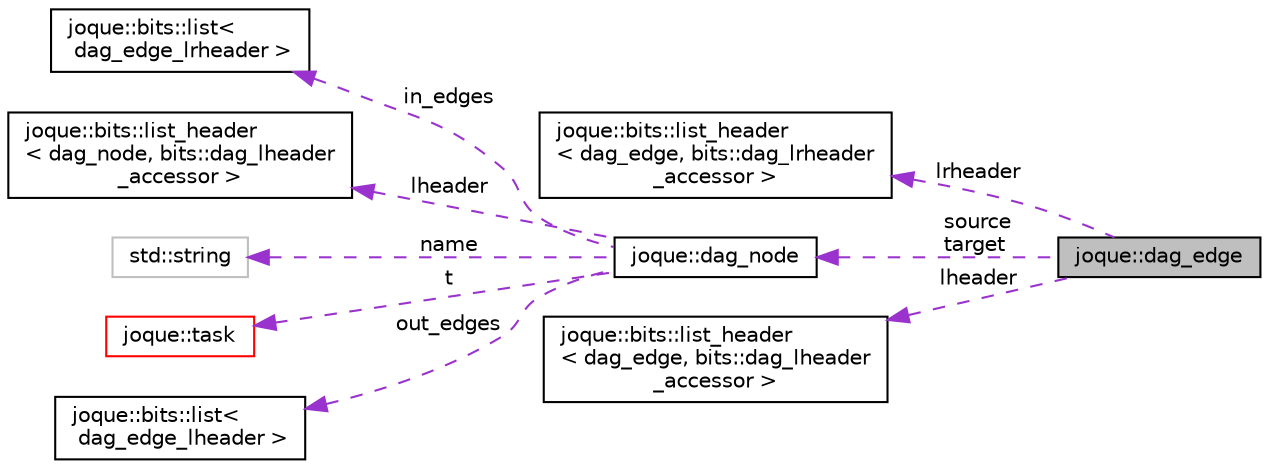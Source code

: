 digraph "joque::dag_edge"
{
 // LATEX_PDF_SIZE
  edge [fontname="Helvetica",fontsize="10",labelfontname="Helvetica",labelfontsize="10"];
  node [fontname="Helvetica",fontsize="10",shape=record];
  rankdir="LR";
  Node1 [label="joque::dag_edge",height=0.2,width=0.4,color="black", fillcolor="grey75", style="filled", fontcolor="black",tooltip=" "];
  Node2 -> Node1 [dir="back",color="darkorchid3",fontsize="10",style="dashed",label=" lrheader" ,fontname="Helvetica"];
  Node2 [label="joque::bits::list_header\l\< dag_edge, bits::dag_lrheader\l_accessor \>",height=0.2,width=0.4,color="black", fillcolor="white", style="filled",URL="$structjoque_1_1bits_1_1list__header.html",tooltip=" "];
  Node3 -> Node1 [dir="back",color="darkorchid3",fontsize="10",style="dashed",label=" source\ntarget" ,fontname="Helvetica"];
  Node3 [label="joque::dag_node",height=0.2,width=0.4,color="black", fillcolor="white", style="filled",URL="$namespacejoque.html#structjoque_1_1dag__node",tooltip="Node representing all execution-related information for one task."];
  Node4 -> Node3 [dir="back",color="darkorchid3",fontsize="10",style="dashed",label=" in_edges" ,fontname="Helvetica"];
  Node4 [label="joque::bits::list\<\l dag_edge_lrheader \>",height=0.2,width=0.4,color="black", fillcolor="white", style="filled",URL="$classjoque_1_1bits_1_1list.html",tooltip=" "];
  Node5 -> Node3 [dir="back",color="darkorchid3",fontsize="10",style="dashed",label=" lheader" ,fontname="Helvetica"];
  Node5 [label="joque::bits::list_header\l\< dag_node, bits::dag_lheader\l_accessor \>",height=0.2,width=0.4,color="black", fillcolor="white", style="filled",URL="$structjoque_1_1bits_1_1list__header.html",tooltip=" "];
  Node6 -> Node3 [dir="back",color="darkorchid3",fontsize="10",style="dashed",label=" name" ,fontname="Helvetica"];
  Node6 [label="std::string",height=0.2,width=0.4,color="grey75", fillcolor="white", style="filled",tooltip=" "];
  Node8 -> Node3 [dir="back",color="darkorchid3",fontsize="10",style="dashed",label=" t" ,fontname="Helvetica"];
  Node8 [label="joque::task",height=0.2,width=0.4,color="red", fillcolor="white", style="filled",URL="$namespacejoque.html#structjoque_1_1task",tooltip="Single task that should be executed by the system."];
  Node14 -> Node3 [dir="back",color="darkorchid3",fontsize="10",style="dashed",label=" out_edges" ,fontname="Helvetica"];
  Node14 [label="joque::bits::list\<\l dag_edge_lheader \>",height=0.2,width=0.4,color="black", fillcolor="white", style="filled",URL="$classjoque_1_1bits_1_1list.html",tooltip=" "];
  Node15 -> Node1 [dir="back",color="darkorchid3",fontsize="10",style="dashed",label=" lheader" ,fontname="Helvetica"];
  Node15 [label="joque::bits::list_header\l\< dag_edge, bits::dag_lheader\l_accessor \>",height=0.2,width=0.4,color="black", fillcolor="white", style="filled",URL="$structjoque_1_1bits_1_1list__header.html",tooltip=" "];
}
